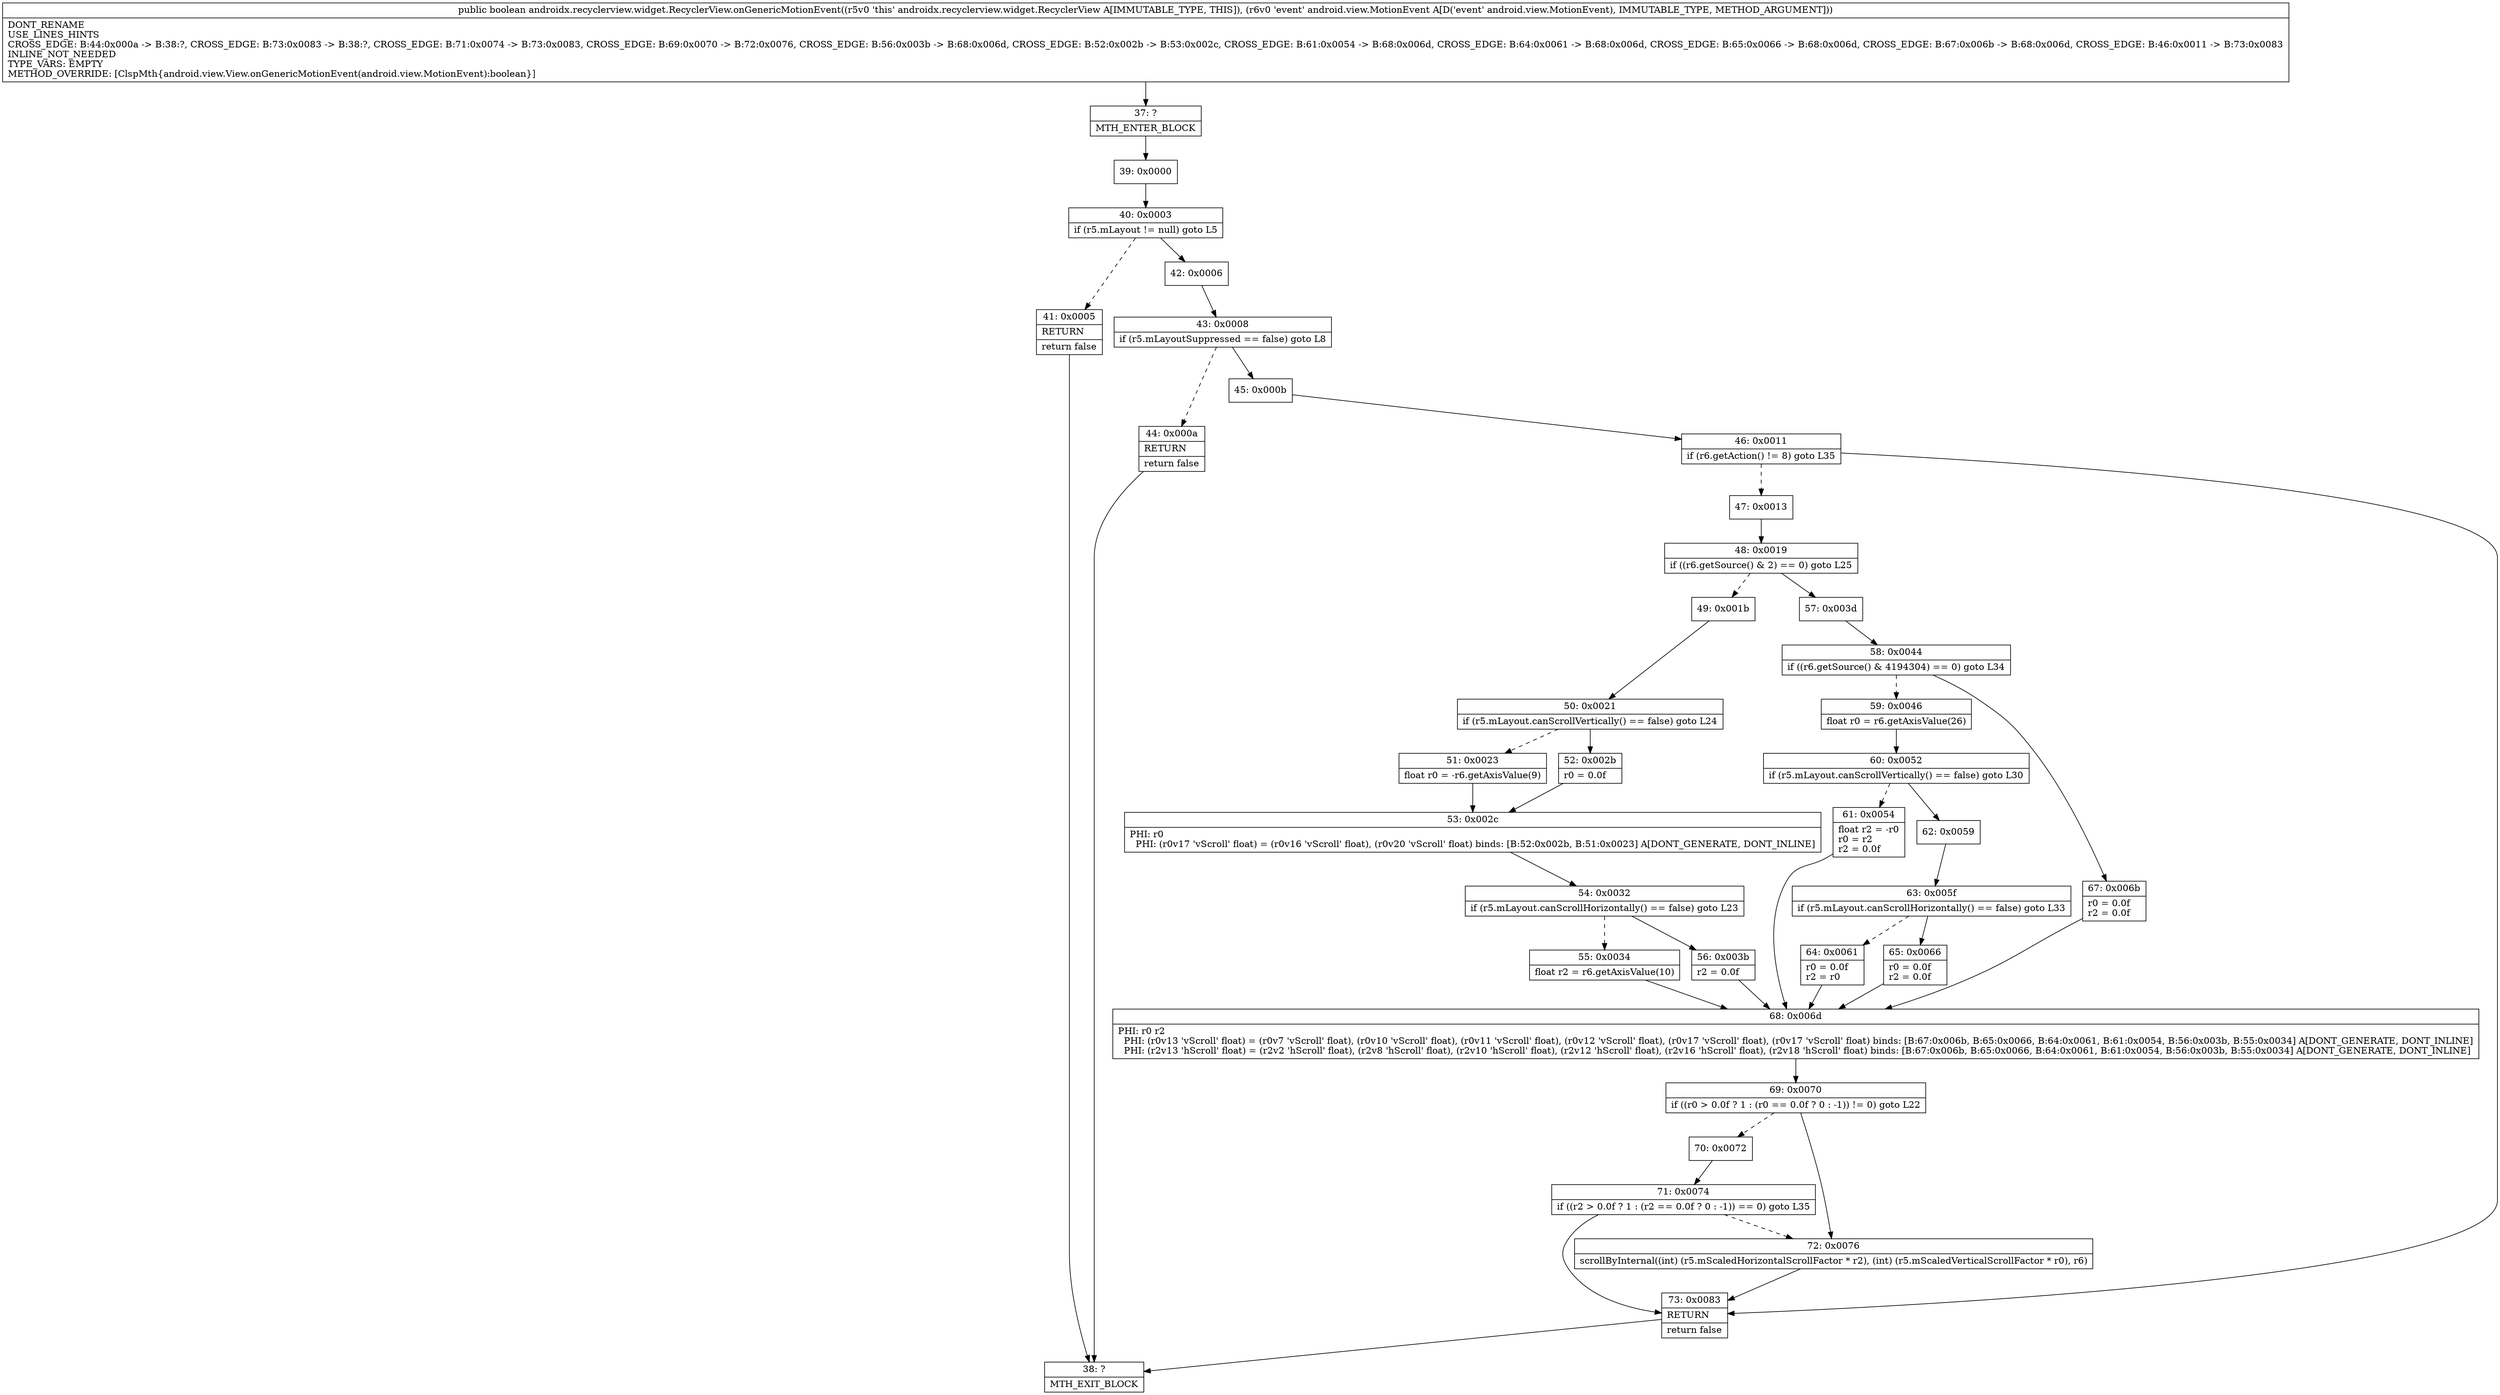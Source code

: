 digraph "CFG forandroidx.recyclerview.widget.RecyclerView.onGenericMotionEvent(Landroid\/view\/MotionEvent;)Z" {
Node_37 [shape=record,label="{37\:\ ?|MTH_ENTER_BLOCK\l}"];
Node_39 [shape=record,label="{39\:\ 0x0000}"];
Node_40 [shape=record,label="{40\:\ 0x0003|if (r5.mLayout != null) goto L5\l}"];
Node_41 [shape=record,label="{41\:\ 0x0005|RETURN\l|return false\l}"];
Node_38 [shape=record,label="{38\:\ ?|MTH_EXIT_BLOCK\l}"];
Node_42 [shape=record,label="{42\:\ 0x0006}"];
Node_43 [shape=record,label="{43\:\ 0x0008|if (r5.mLayoutSuppressed == false) goto L8\l}"];
Node_44 [shape=record,label="{44\:\ 0x000a|RETURN\l|return false\l}"];
Node_45 [shape=record,label="{45\:\ 0x000b}"];
Node_46 [shape=record,label="{46\:\ 0x0011|if (r6.getAction() != 8) goto L35\l}"];
Node_47 [shape=record,label="{47\:\ 0x0013}"];
Node_48 [shape=record,label="{48\:\ 0x0019|if ((r6.getSource() & 2) == 0) goto L25\l}"];
Node_49 [shape=record,label="{49\:\ 0x001b}"];
Node_50 [shape=record,label="{50\:\ 0x0021|if (r5.mLayout.canScrollVertically() == false) goto L24\l}"];
Node_51 [shape=record,label="{51\:\ 0x0023|float r0 = \-r6.getAxisValue(9)\l}"];
Node_53 [shape=record,label="{53\:\ 0x002c|PHI: r0 \l  PHI: (r0v17 'vScroll' float) = (r0v16 'vScroll' float), (r0v20 'vScroll' float) binds: [B:52:0x002b, B:51:0x0023] A[DONT_GENERATE, DONT_INLINE]\l}"];
Node_54 [shape=record,label="{54\:\ 0x0032|if (r5.mLayout.canScrollHorizontally() == false) goto L23\l}"];
Node_55 [shape=record,label="{55\:\ 0x0034|float r2 = r6.getAxisValue(10)\l}"];
Node_68 [shape=record,label="{68\:\ 0x006d|PHI: r0 r2 \l  PHI: (r0v13 'vScroll' float) = (r0v7 'vScroll' float), (r0v10 'vScroll' float), (r0v11 'vScroll' float), (r0v12 'vScroll' float), (r0v17 'vScroll' float), (r0v17 'vScroll' float) binds: [B:67:0x006b, B:65:0x0066, B:64:0x0061, B:61:0x0054, B:56:0x003b, B:55:0x0034] A[DONT_GENERATE, DONT_INLINE]\l  PHI: (r2v13 'hScroll' float) = (r2v2 'hScroll' float), (r2v8 'hScroll' float), (r2v10 'hScroll' float), (r2v12 'hScroll' float), (r2v16 'hScroll' float), (r2v18 'hScroll' float) binds: [B:67:0x006b, B:65:0x0066, B:64:0x0061, B:61:0x0054, B:56:0x003b, B:55:0x0034] A[DONT_GENERATE, DONT_INLINE]\l}"];
Node_69 [shape=record,label="{69\:\ 0x0070|if ((r0 \> 0.0f ? 1 : (r0 == 0.0f ? 0 : \-1)) != 0) goto L22\l}"];
Node_70 [shape=record,label="{70\:\ 0x0072}"];
Node_71 [shape=record,label="{71\:\ 0x0074|if ((r2 \> 0.0f ? 1 : (r2 == 0.0f ? 0 : \-1)) == 0) goto L35\l}"];
Node_72 [shape=record,label="{72\:\ 0x0076|scrollByInternal((int) (r5.mScaledHorizontalScrollFactor * r2), (int) (r5.mScaledVerticalScrollFactor * r0), r6)\l}"];
Node_56 [shape=record,label="{56\:\ 0x003b|r2 = 0.0f\l}"];
Node_52 [shape=record,label="{52\:\ 0x002b|r0 = 0.0f\l}"];
Node_57 [shape=record,label="{57\:\ 0x003d}"];
Node_58 [shape=record,label="{58\:\ 0x0044|if ((r6.getSource() & 4194304) == 0) goto L34\l}"];
Node_59 [shape=record,label="{59\:\ 0x0046|float r0 = r6.getAxisValue(26)\l}"];
Node_60 [shape=record,label="{60\:\ 0x0052|if (r5.mLayout.canScrollVertically() == false) goto L30\l}"];
Node_61 [shape=record,label="{61\:\ 0x0054|float r2 = \-r0\lr0 = r2\lr2 = 0.0f\l}"];
Node_62 [shape=record,label="{62\:\ 0x0059}"];
Node_63 [shape=record,label="{63\:\ 0x005f|if (r5.mLayout.canScrollHorizontally() == false) goto L33\l}"];
Node_64 [shape=record,label="{64\:\ 0x0061|r0 = 0.0f\lr2 = r0\l}"];
Node_65 [shape=record,label="{65\:\ 0x0066|r0 = 0.0f\lr2 = 0.0f\l}"];
Node_67 [shape=record,label="{67\:\ 0x006b|r0 = 0.0f\lr2 = 0.0f\l}"];
Node_73 [shape=record,label="{73\:\ 0x0083|RETURN\l|return false\l}"];
MethodNode[shape=record,label="{public boolean androidx.recyclerview.widget.RecyclerView.onGenericMotionEvent((r5v0 'this' androidx.recyclerview.widget.RecyclerView A[IMMUTABLE_TYPE, THIS]), (r6v0 'event' android.view.MotionEvent A[D('event' android.view.MotionEvent), IMMUTABLE_TYPE, METHOD_ARGUMENT]))  | DONT_RENAME\lUSE_LINES_HINTS\lCROSS_EDGE: B:44:0x000a \-\> B:38:?, CROSS_EDGE: B:73:0x0083 \-\> B:38:?, CROSS_EDGE: B:71:0x0074 \-\> B:73:0x0083, CROSS_EDGE: B:69:0x0070 \-\> B:72:0x0076, CROSS_EDGE: B:56:0x003b \-\> B:68:0x006d, CROSS_EDGE: B:52:0x002b \-\> B:53:0x002c, CROSS_EDGE: B:61:0x0054 \-\> B:68:0x006d, CROSS_EDGE: B:64:0x0061 \-\> B:68:0x006d, CROSS_EDGE: B:65:0x0066 \-\> B:68:0x006d, CROSS_EDGE: B:67:0x006b \-\> B:68:0x006d, CROSS_EDGE: B:46:0x0011 \-\> B:73:0x0083\lINLINE_NOT_NEEDED\lTYPE_VARS: EMPTY\lMETHOD_OVERRIDE: [ClspMth\{android.view.View.onGenericMotionEvent(android.view.MotionEvent):boolean\}]\l}"];
MethodNode -> Node_37;Node_37 -> Node_39;
Node_39 -> Node_40;
Node_40 -> Node_41[style=dashed];
Node_40 -> Node_42;
Node_41 -> Node_38;
Node_42 -> Node_43;
Node_43 -> Node_44[style=dashed];
Node_43 -> Node_45;
Node_44 -> Node_38;
Node_45 -> Node_46;
Node_46 -> Node_47[style=dashed];
Node_46 -> Node_73;
Node_47 -> Node_48;
Node_48 -> Node_49[style=dashed];
Node_48 -> Node_57;
Node_49 -> Node_50;
Node_50 -> Node_51[style=dashed];
Node_50 -> Node_52;
Node_51 -> Node_53;
Node_53 -> Node_54;
Node_54 -> Node_55[style=dashed];
Node_54 -> Node_56;
Node_55 -> Node_68;
Node_68 -> Node_69;
Node_69 -> Node_70[style=dashed];
Node_69 -> Node_72;
Node_70 -> Node_71;
Node_71 -> Node_72[style=dashed];
Node_71 -> Node_73;
Node_72 -> Node_73;
Node_56 -> Node_68;
Node_52 -> Node_53;
Node_57 -> Node_58;
Node_58 -> Node_59[style=dashed];
Node_58 -> Node_67;
Node_59 -> Node_60;
Node_60 -> Node_61[style=dashed];
Node_60 -> Node_62;
Node_61 -> Node_68;
Node_62 -> Node_63;
Node_63 -> Node_64[style=dashed];
Node_63 -> Node_65;
Node_64 -> Node_68;
Node_65 -> Node_68;
Node_67 -> Node_68;
Node_73 -> Node_38;
}

